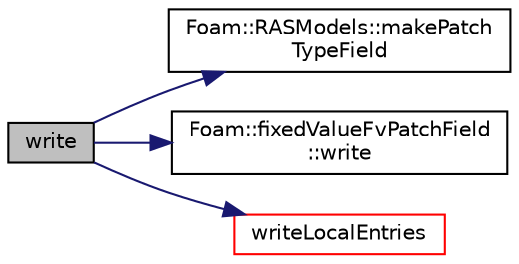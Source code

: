 digraph "write"
{
  bgcolor="transparent";
  edge [fontname="Helvetica",fontsize="10",labelfontname="Helvetica",labelfontsize="10"];
  node [fontname="Helvetica",fontsize="10",shape=record];
  rankdir="LR";
  Node679 [label="write",height=0.2,width=0.4,color="black", fillcolor="grey75", style="filled", fontcolor="black"];
  Node679 -> Node680 [color="midnightblue",fontsize="10",style="solid",fontname="Helvetica"];
  Node680 [label="Foam::RASModels::makePatch\lTypeField",height=0.2,width=0.4,color="black",URL="$a21919.html#a19debe208f856de9b1ee1388c1223f0a"];
  Node679 -> Node681 [color="midnightblue",fontsize="10",style="solid",fontname="Helvetica"];
  Node681 [label="Foam::fixedValueFvPatchField\l::write",height=0.2,width=0.4,color="black",URL="$a22781.html#a293fdfec8bdfbd5c3913ab4c9f3454ff",tooltip="Write. "];
  Node679 -> Node682 [color="midnightblue",fontsize="10",style="solid",fontname="Helvetica"];
  Node682 [label="writeLocalEntries",height=0.2,width=0.4,color="red",URL="$a32133.html#a320f9d385b60c3b94e52b9e3d7164231",tooltip="Write local wall function variables. "];
}
